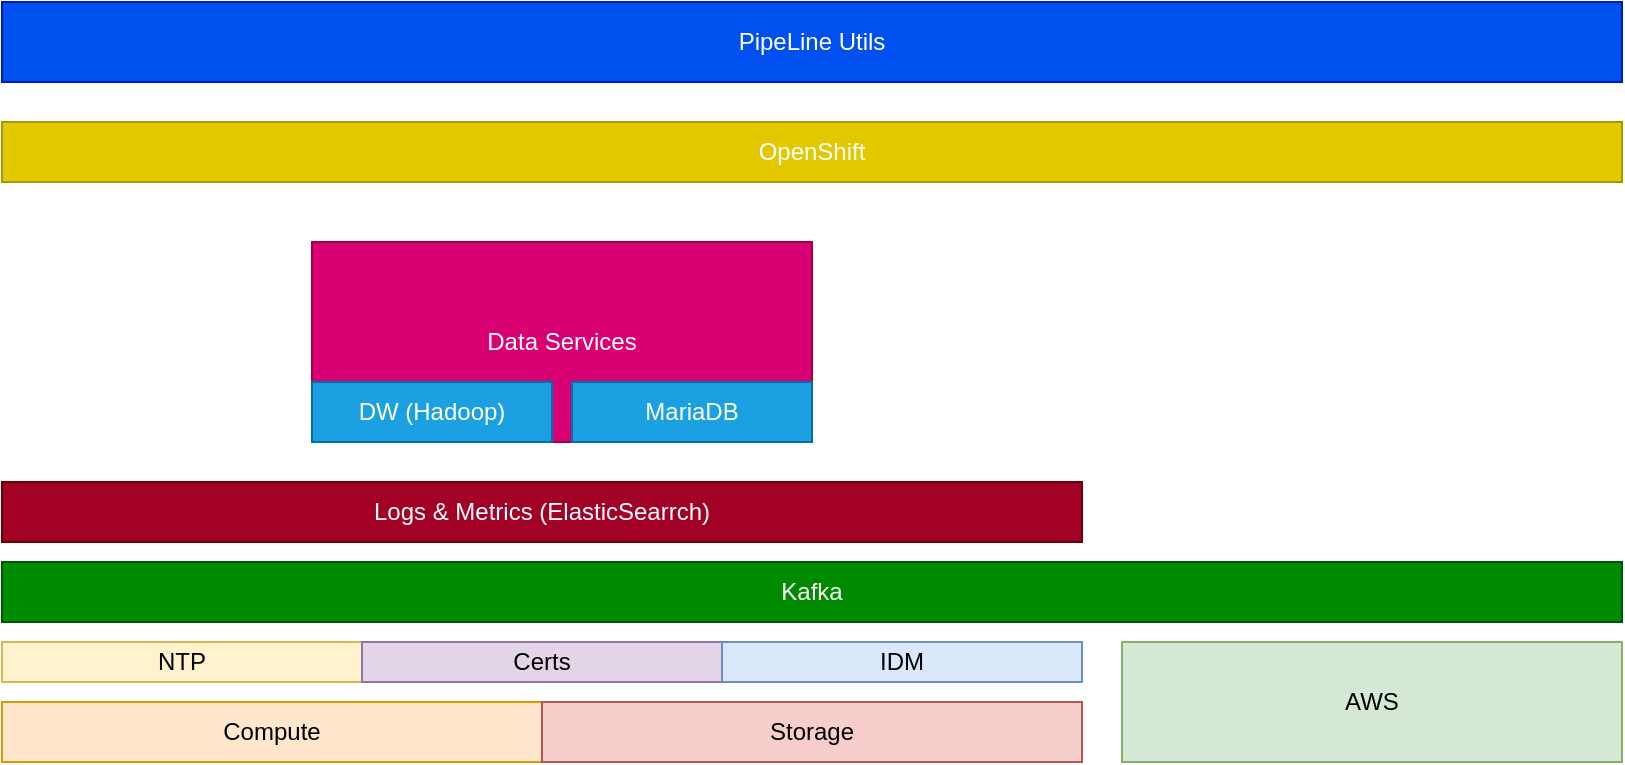 <mxfile version="12.7.9" type="github">
  <diagram id="1hvf30knHtHd0G60Kxaw" name="Page-1">
    <mxGraphModel dx="1156" dy="1204" grid="1" gridSize="10" guides="1" tooltips="1" connect="1" arrows="1" fold="1" page="1" pageScale="1" pageWidth="850" pageHeight="1100" math="0" shadow="0">
      <root>
        <mxCell id="0" />
        <mxCell id="1" parent="0" />
        <mxCell id="hvVxMy97vC2q0iyTgO3b-6" value="OpenShift" style="rounded=0;whiteSpace=wrap;html=1;fillColor=#e3c800;strokeColor=#B09500;fontColor=#ffffff;" vertex="1" parent="1">
          <mxGeometry x="20" y="390" width="810" height="30" as="geometry" />
        </mxCell>
        <mxCell id="hvVxMy97vC2q0iyTgO3b-7" value="Kafka" style="rounded=0;whiteSpace=wrap;html=1;fillColor=#008a00;strokeColor=#005700;fontColor=#ffffff;" vertex="1" parent="1">
          <mxGeometry x="20" y="610" width="810" height="30" as="geometry" />
        </mxCell>
        <mxCell id="hvVxMy97vC2q0iyTgO3b-8" value="Data Services" style="rounded=0;whiteSpace=wrap;html=1;fillColor=#d80073;strokeColor=#A50040;fontColor=#ffffff;" vertex="1" parent="1">
          <mxGeometry x="175" y="450" width="250" height="100" as="geometry" />
        </mxCell>
        <mxCell id="hvVxMy97vC2q0iyTgO3b-9" value="DW (Hadoop)" style="rounded=0;whiteSpace=wrap;html=1;fillColor=#1ba1e2;strokeColor=#006EAF;fontColor=#ffffff;" vertex="1" parent="1">
          <mxGeometry x="175" y="520" width="120" height="30" as="geometry" />
        </mxCell>
        <mxCell id="hvVxMy97vC2q0iyTgO3b-10" value="MariaDB" style="rounded=0;whiteSpace=wrap;html=1;fillColor=#1ba1e2;strokeColor=#006EAF;fontColor=#ffffff;" vertex="1" parent="1">
          <mxGeometry x="305" y="520" width="120" height="30" as="geometry" />
        </mxCell>
        <mxCell id="hvVxMy97vC2q0iyTgO3b-11" value="PipeLine Utils" style="rounded=0;whiteSpace=wrap;html=1;fillColor=#0050ef;strokeColor=#001DBC;fontColor=#ffffff;" vertex="1" parent="1">
          <mxGeometry x="20" y="330" width="810" height="40" as="geometry" />
        </mxCell>
        <mxCell id="hvVxMy97vC2q0iyTgO3b-12" value="Logs &amp;amp; Metrics (ElasticSearrch)" style="rounded=0;whiteSpace=wrap;html=1;fillColor=#a20025;strokeColor=#6F0000;fontColor=#ffffff;" vertex="1" parent="1">
          <mxGeometry x="20" y="570" width="540" height="30" as="geometry" />
        </mxCell>
        <mxCell id="hvVxMy97vC2q0iyTgO3b-19" value="" style="group" vertex="1" connectable="0" parent="1">
          <mxGeometry x="20" y="680" width="540" height="30" as="geometry" />
        </mxCell>
        <mxCell id="hvVxMy97vC2q0iyTgO3b-17" value="Compute" style="rounded=0;whiteSpace=wrap;html=1;fillColor=#ffe6cc;strokeColor=#d79b00;" vertex="1" parent="hvVxMy97vC2q0iyTgO3b-19">
          <mxGeometry width="270" height="30.0" as="geometry" />
        </mxCell>
        <mxCell id="hvVxMy97vC2q0iyTgO3b-18" value="Storage" style="rounded=0;whiteSpace=wrap;html=1;fillColor=#f8cecc;strokeColor=#b85450;" vertex="1" parent="hvVxMy97vC2q0iyTgO3b-19">
          <mxGeometry x="270" width="270" height="30.0" as="geometry" />
        </mxCell>
        <mxCell id="hvVxMy97vC2q0iyTgO3b-25" value="" style="group" vertex="1" connectable="0" parent="1">
          <mxGeometry x="20" y="650" width="540" height="20" as="geometry" />
        </mxCell>
        <mxCell id="hvVxMy97vC2q0iyTgO3b-21" value="NTP" style="rounded=0;whiteSpace=wrap;html=1;fillColor=#fff2cc;strokeColor=#d6b656;" vertex="1" parent="hvVxMy97vC2q0iyTgO3b-25">
          <mxGeometry width="180.003" height="20" as="geometry" />
        </mxCell>
        <mxCell id="hvVxMy97vC2q0iyTgO3b-22" value="Certs" style="rounded=0;whiteSpace=wrap;html=1;fillColor=#e1d5e7;strokeColor=#9673a6;" vertex="1" parent="hvVxMy97vC2q0iyTgO3b-25">
          <mxGeometry x="180" width="180" height="20" as="geometry" />
        </mxCell>
        <mxCell id="hvVxMy97vC2q0iyTgO3b-24" value="IDM" style="rounded=0;whiteSpace=wrap;html=1;fillColor=#dae8fc;strokeColor=#6c8ebf;" vertex="1" parent="hvVxMy97vC2q0iyTgO3b-25">
          <mxGeometry x="360" width="180" height="20" as="geometry" />
        </mxCell>
        <mxCell id="hvVxMy97vC2q0iyTgO3b-27" value="AWS" style="rounded=0;whiteSpace=wrap;html=1;fillColor=#d5e8d4;strokeColor=#82b366;" vertex="1" parent="1">
          <mxGeometry x="580" y="650" width="250" height="60" as="geometry" />
        </mxCell>
      </root>
    </mxGraphModel>
  </diagram>
</mxfile>
